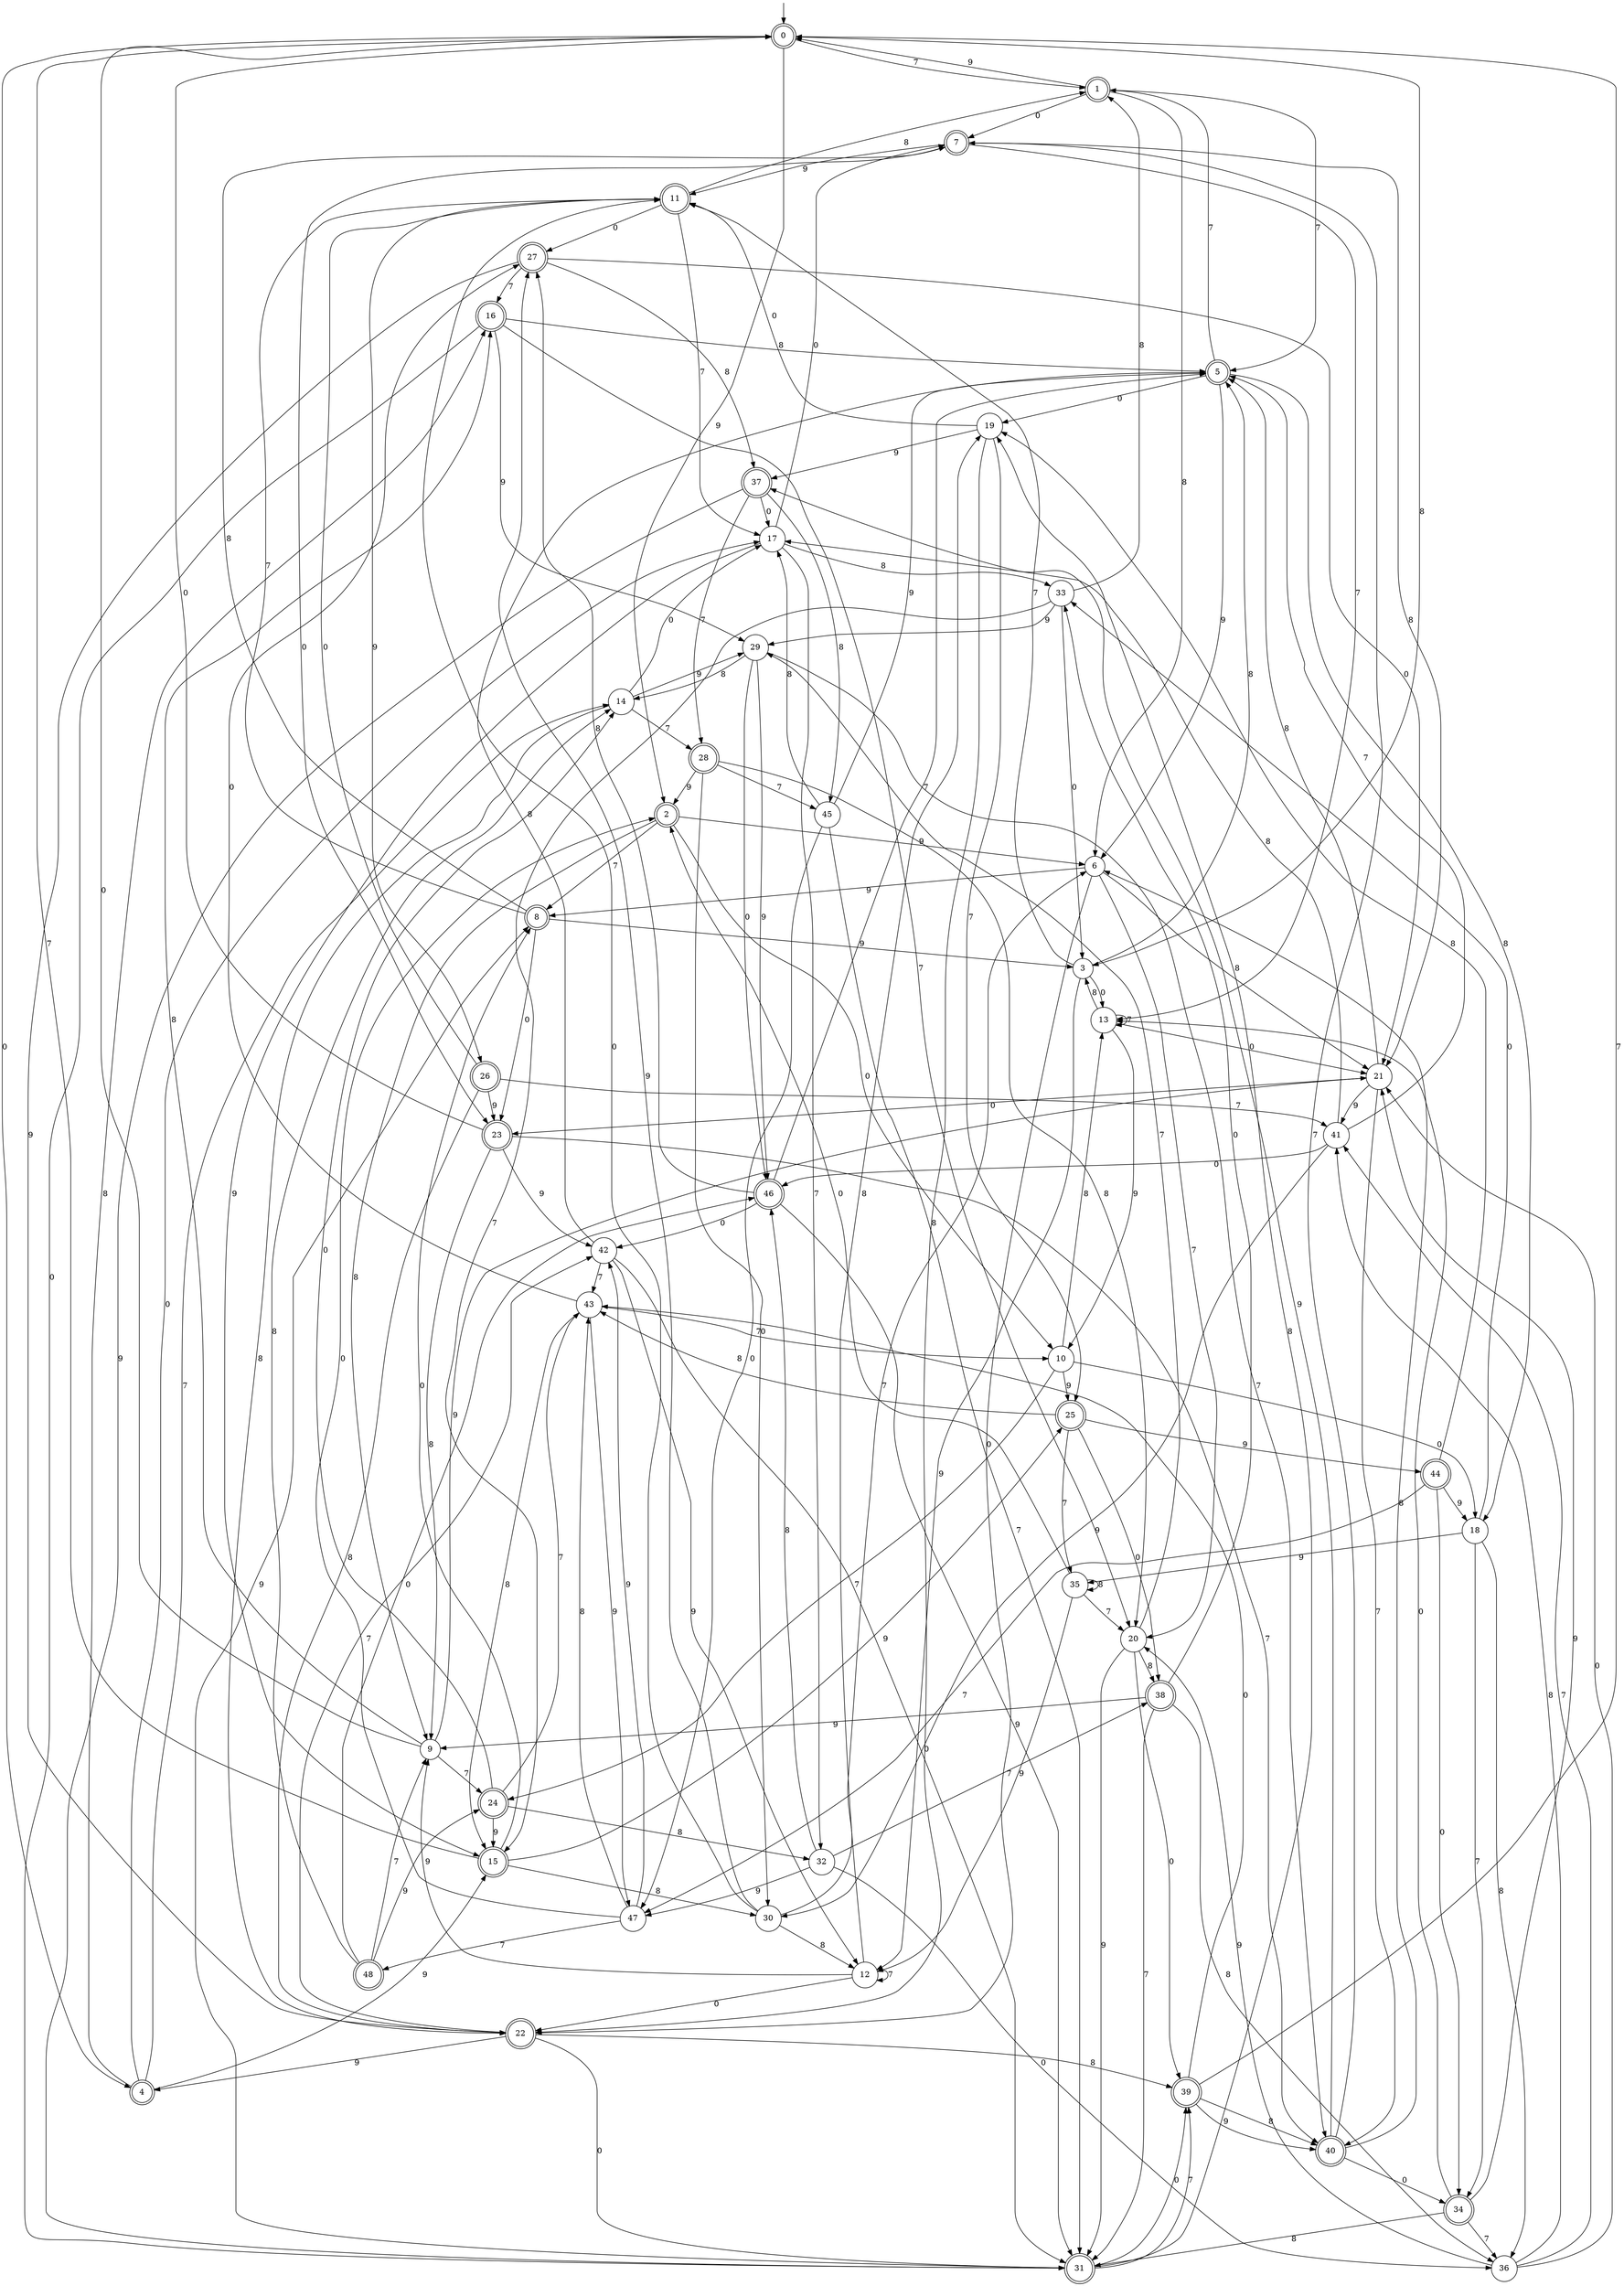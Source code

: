 digraph g {

	s0 [shape="doublecircle" label="0"];
	s1 [shape="doublecircle" label="1"];
	s2 [shape="doublecircle" label="2"];
	s3 [shape="circle" label="3"];
	s4 [shape="doublecircle" label="4"];
	s5 [shape="doublecircle" label="5"];
	s6 [shape="circle" label="6"];
	s7 [shape="doublecircle" label="7"];
	s8 [shape="doublecircle" label="8"];
	s9 [shape="circle" label="9"];
	s10 [shape="circle" label="10"];
	s11 [shape="doublecircle" label="11"];
	s12 [shape="circle" label="12"];
	s13 [shape="circle" label="13"];
	s14 [shape="circle" label="14"];
	s15 [shape="doublecircle" label="15"];
	s16 [shape="doublecircle" label="16"];
	s17 [shape="circle" label="17"];
	s18 [shape="circle" label="18"];
	s19 [shape="circle" label="19"];
	s20 [shape="circle" label="20"];
	s21 [shape="circle" label="21"];
	s22 [shape="doublecircle" label="22"];
	s23 [shape="doublecircle" label="23"];
	s24 [shape="doublecircle" label="24"];
	s25 [shape="doublecircle" label="25"];
	s26 [shape="doublecircle" label="26"];
	s27 [shape="doublecircle" label="27"];
	s28 [shape="doublecircle" label="28"];
	s29 [shape="circle" label="29"];
	s30 [shape="circle" label="30"];
	s31 [shape="doublecircle" label="31"];
	s32 [shape="circle" label="32"];
	s33 [shape="circle" label="33"];
	s34 [shape="doublecircle" label="34"];
	s35 [shape="circle" label="35"];
	s36 [shape="circle" label="36"];
	s37 [shape="doublecircle" label="37"];
	s38 [shape="doublecircle" label="38"];
	s39 [shape="doublecircle" label="39"];
	s40 [shape="doublecircle" label="40"];
	s41 [shape="circle" label="41"];
	s42 [shape="circle" label="42"];
	s43 [shape="circle" label="43"];
	s44 [shape="doublecircle" label="44"];
	s45 [shape="circle" label="45"];
	s46 [shape="doublecircle" label="46"];
	s47 [shape="circle" label="47"];
	s48 [shape="doublecircle" label="48"];
	s0 -> s1 [label="7"];
	s0 -> s2 [label="9"];
	s0 -> s3 [label="8"];
	s0 -> s4 [label="0"];
	s1 -> s5 [label="7"];
	s1 -> s0 [label="9"];
	s1 -> s6 [label="8"];
	s1 -> s7 [label="0"];
	s2 -> s8 [label="7"];
	s2 -> s6 [label="9"];
	s2 -> s9 [label="8"];
	s2 -> s10 [label="0"];
	s3 -> s11 [label="7"];
	s3 -> s12 [label="9"];
	s3 -> s5 [label="8"];
	s3 -> s13 [label="0"];
	s4 -> s14 [label="7"];
	s4 -> s15 [label="9"];
	s4 -> s16 [label="8"];
	s4 -> s17 [label="0"];
	s5 -> s1 [label="7"];
	s5 -> s6 [label="9"];
	s5 -> s18 [label="8"];
	s5 -> s19 [label="0"];
	s6 -> s20 [label="7"];
	s6 -> s8 [label="9"];
	s6 -> s21 [label="8"];
	s6 -> s22 [label="0"];
	s7 -> s13 [label="7"];
	s7 -> s11 [label="9"];
	s7 -> s21 [label="8"];
	s7 -> s23 [label="0"];
	s8 -> s11 [label="7"];
	s8 -> s3 [label="9"];
	s8 -> s7 [label="8"];
	s8 -> s23 [label="0"];
	s9 -> s24 [label="7"];
	s9 -> s21 [label="9"];
	s9 -> s16 [label="8"];
	s9 -> s0 [label="0"];
	s10 -> s24 [label="7"];
	s10 -> s25 [label="9"];
	s10 -> s13 [label="8"];
	s10 -> s18 [label="0"];
	s11 -> s17 [label="7"];
	s11 -> s26 [label="9"];
	s11 -> s1 [label="8"];
	s11 -> s27 [label="0"];
	s12 -> s12 [label="7"];
	s12 -> s9 [label="9"];
	s12 -> s19 [label="8"];
	s12 -> s22 [label="0"];
	s13 -> s13 [label="7"];
	s13 -> s10 [label="9"];
	s13 -> s3 [label="8"];
	s13 -> s21 [label="0"];
	s14 -> s28 [label="7"];
	s14 -> s29 [label="9"];
	s14 -> s22 [label="8"];
	s14 -> s17 [label="0"];
	s15 -> s0 [label="7"];
	s15 -> s25 [label="9"];
	s15 -> s30 [label="8"];
	s15 -> s8 [label="0"];
	s16 -> s20 [label="7"];
	s16 -> s29 [label="9"];
	s16 -> s5 [label="8"];
	s16 -> s31 [label="0"];
	s17 -> s32 [label="7"];
	s17 -> s15 [label="9"];
	s17 -> s33 [label="8"];
	s17 -> s7 [label="0"];
	s18 -> s34 [label="7"];
	s18 -> s35 [label="9"];
	s18 -> s36 [label="8"];
	s18 -> s33 [label="0"];
	s19 -> s25 [label="7"];
	s19 -> s37 [label="9"];
	s19 -> s22 [label="8"];
	s19 -> s11 [label="0"];
	s20 -> s29 [label="7"];
	s20 -> s31 [label="9"];
	s20 -> s38 [label="8"];
	s20 -> s39 [label="0"];
	s21 -> s40 [label="7"];
	s21 -> s41 [label="9"];
	s21 -> s5 [label="8"];
	s21 -> s23 [label="0"];
	s22 -> s42 [label="7"];
	s22 -> s4 [label="9"];
	s22 -> s39 [label="8"];
	s22 -> s31 [label="0"];
	s23 -> s40 [label="7"];
	s23 -> s42 [label="9"];
	s23 -> s9 [label="8"];
	s23 -> s0 [label="0"];
	s24 -> s43 [label="7"];
	s24 -> s15 [label="9"];
	s24 -> s32 [label="8"];
	s24 -> s14 [label="0"];
	s25 -> s35 [label="7"];
	s25 -> s44 [label="9"];
	s25 -> s43 [label="8"];
	s25 -> s38 [label="0"];
	s26 -> s41 [label="7"];
	s26 -> s23 [label="9"];
	s26 -> s22 [label="8"];
	s26 -> s11 [label="0"];
	s27 -> s16 [label="7"];
	s27 -> s22 [label="9"];
	s27 -> s37 [label="8"];
	s27 -> s21 [label="0"];
	s28 -> s45 [label="7"];
	s28 -> s2 [label="9"];
	s28 -> s20 [label="8"];
	s28 -> s30 [label="0"];
	s29 -> s40 [label="7"];
	s29 -> s46 [label="9"];
	s29 -> s14 [label="8"];
	s29 -> s46 [label="0"];
	s30 -> s6 [label="7"];
	s30 -> s27 [label="9"];
	s30 -> s12 [label="8"];
	s30 -> s11 [label="0"];
	s31 -> s39 [label="7"];
	s31 -> s8 [label="9"];
	s31 -> s19 [label="8"];
	s31 -> s39 [label="0"];
	s32 -> s38 [label="7"];
	s32 -> s47 [label="9"];
	s32 -> s46 [label="8"];
	s32 -> s36 [label="0"];
	s33 -> s15 [label="7"];
	s33 -> s29 [label="9"];
	s33 -> s1 [label="8"];
	s33 -> s3 [label="0"];
	s34 -> s36 [label="7"];
	s34 -> s21 [label="9"];
	s34 -> s31 [label="8"];
	s34 -> s13 [label="0"];
	s35 -> s20 [label="7"];
	s35 -> s12 [label="9"];
	s35 -> s35 [label="8"];
	s35 -> s2 [label="0"];
	s36 -> s41 [label="7"];
	s36 -> s20 [label="9"];
	s36 -> s41 [label="8"];
	s36 -> s21 [label="0"];
	s37 -> s28 [label="7"];
	s37 -> s31 [label="9"];
	s37 -> s45 [label="8"];
	s37 -> s17 [label="0"];
	s38 -> s31 [label="7"];
	s38 -> s9 [label="9"];
	s38 -> s36 [label="8"];
	s38 -> s33 [label="0"];
	s39 -> s0 [label="7"];
	s39 -> s40 [label="9"];
	s39 -> s40 [label="8"];
	s39 -> s43 [label="0"];
	s40 -> s7 [label="7"];
	s40 -> s37 [label="9"];
	s40 -> s6 [label="8"];
	s40 -> s34 [label="0"];
	s41 -> s5 [label="7"];
	s41 -> s30 [label="9"];
	s41 -> s17 [label="8"];
	s41 -> s46 [label="0"];
	s42 -> s43 [label="7"];
	s42 -> s12 [label="9"];
	s42 -> s5 [label="8"];
	s42 -> s31 [label="0"];
	s43 -> s10 [label="7"];
	s43 -> s47 [label="9"];
	s43 -> s15 [label="8"];
	s43 -> s27 [label="0"];
	s44 -> s47 [label="7"];
	s44 -> s18 [label="9"];
	s44 -> s19 [label="8"];
	s44 -> s34 [label="0"];
	s45 -> s31 [label="7"];
	s45 -> s5 [label="9"];
	s45 -> s17 [label="8"];
	s45 -> s47 [label="0"];
	s46 -> s5 [label="7"];
	s46 -> s31 [label="9"];
	s46 -> s27 [label="8"];
	s46 -> s42 [label="0"];
	s47 -> s48 [label="7"];
	s47 -> s42 [label="9"];
	s47 -> s43 [label="8"];
	s47 -> s2 [label="0"];
	s48 -> s9 [label="7"];
	s48 -> s24 [label="9"];
	s48 -> s14 [label="8"];
	s48 -> s46 [label="0"];

__start0 [label="" shape="none" width="0" height="0"];
__start0 -> s0;

}
